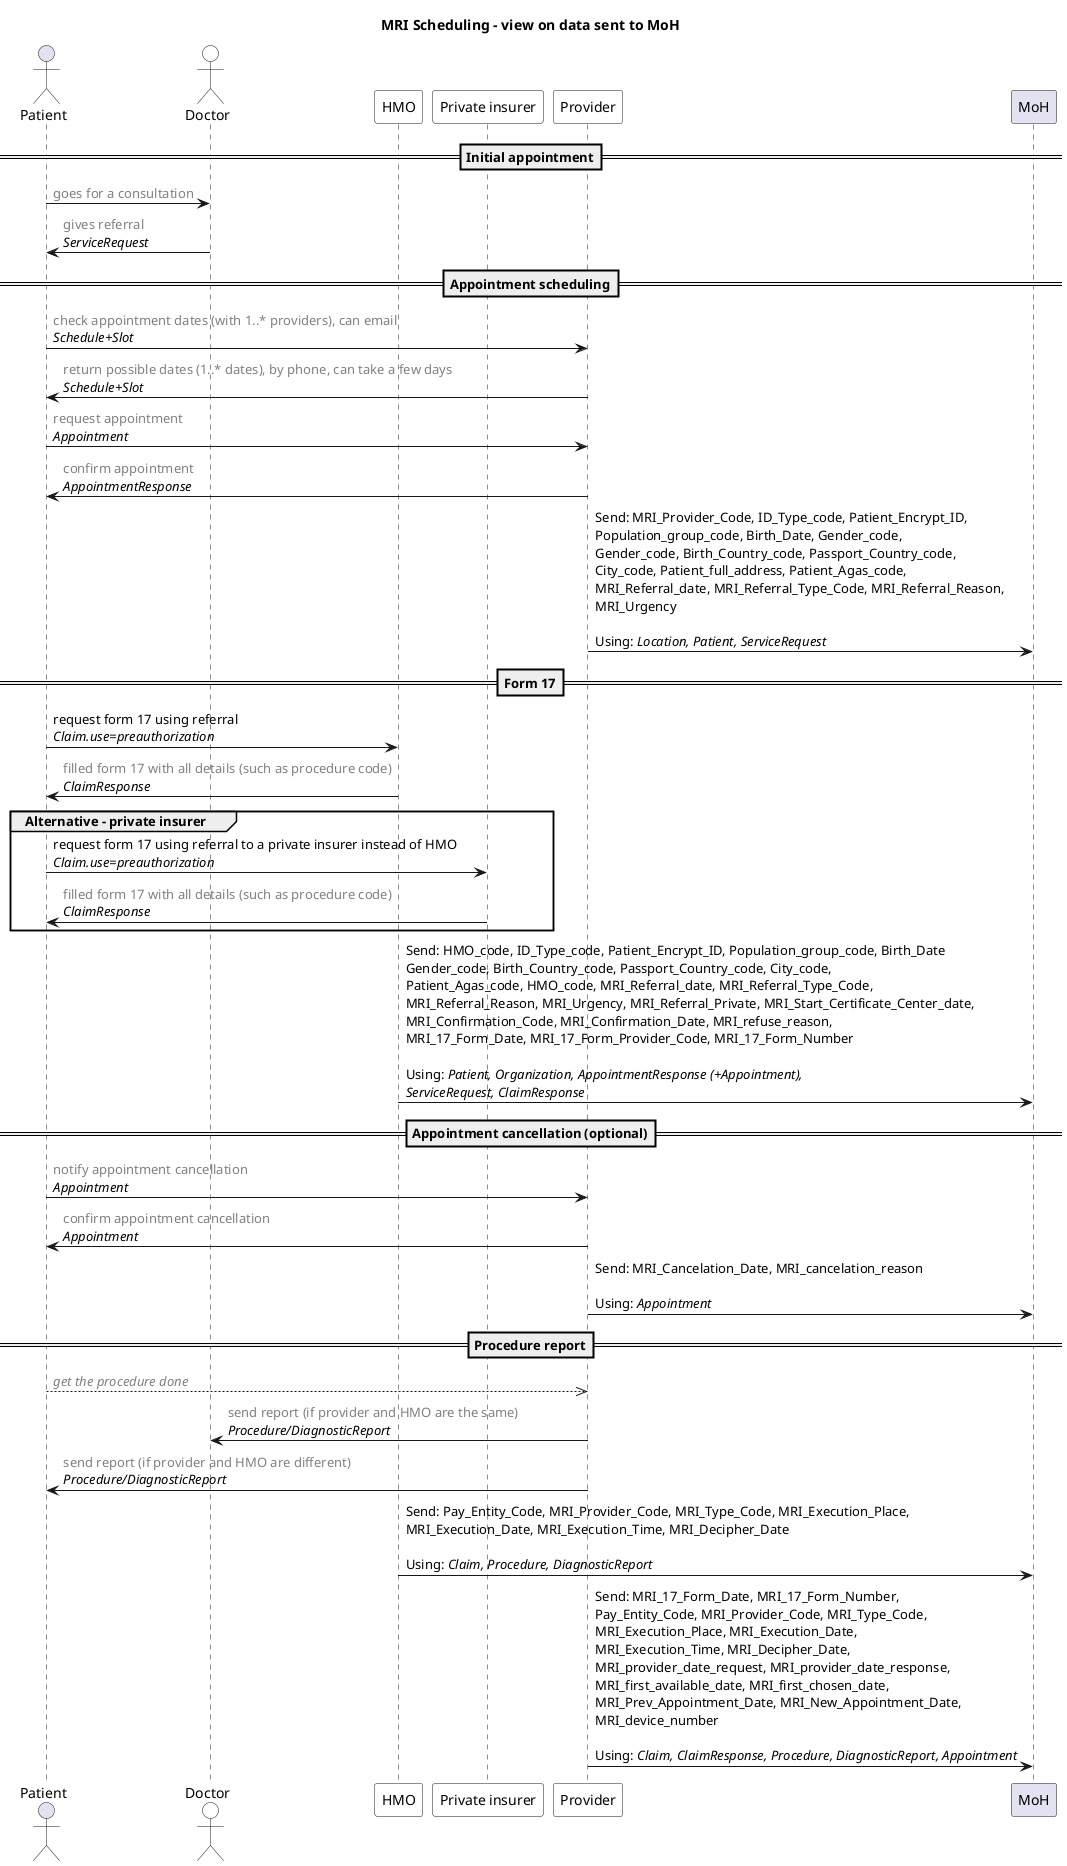 @startuml
'see documentation at https://plantuml.com/sequence-diagram

title "MRI Scheduling - view on data sent to MoH"

actor Patient
actor Doctor #white
participant HMO #white 
participant "Private insurer" #white
participant Provider #white
participant MoH

== Initial appointment==
Patient -> Doctor: <color #grey>goes for a consultation
Doctor -> Patient: <color #grey>gives referral\n//ServiceRequest//

== Appointment scheduling==
Patient -> Provider: <color #grey>check appointment dates (with 1..* providers), can email\n//Schedule+Slot//
Provider -> Patient: <color #grey>return possible dates (1..* dates), by phone, can take a few days\n//Schedule+Slot//
Patient -> Provider: <color #grey>request appointment\n//Appointment//
Provider -> Patient: <color #grey>confirm appointment\n//AppointmentResponse//

Provider -> MoH: Send: MRI_Provider_Code, ID_Type_code, Patient_Encrypt_ID, \nPopulation_group_code, Birth_Date, Gender_code, \nGender_code, Birth_Country_code, Passport_Country_code, \nCity_code, Patient_full_address, Patient_Agas_code, \nMRI_Referral_date, MRI_Referral_Type_Code, MRI_Referral_Reason, \nMRI_Urgency\n\nUsing: //Location, Patient, ServiceRequest//

== Form 17==
Patient -> HMO: request form 17 using referral\n//Claim.use=preauthorization//
HMO -> Patient: <color #grey>filled form 17 with all details (such as procedure code)\n//ClaimResponse//

Group Alternative - private insurer
  Patient -> "Private insurer": request form 17 using referral to a private insurer instead of HMO\n//Claim.use=preauthorization//
  "Private insurer" -> Patient: <color #grey>filled form 17 with all details (such as procedure code)\n//ClaimResponse//
end

HMO -> MoH: Send: HMO_code, ID_Type_code, Patient_Encrypt_ID, Population_group_code, Birth_Date \nGender_code, Birth_Country_code, Passport_Country_code, City_code, \nPatient_Agas_code, HMO_code, MRI_Referral_date, MRI_Referral_Type_Code, \nMRI_Referral_Reason, MRI_Urgency, MRI_Referral_Private, MRI_Start_Certificate_Center_date,  \nMRI_Confirmation_Code, MRI_Confirmation_Date, MRI_refuse_reason, \nMRI_17_Form_Date, MRI_17_Form_Provider_Code, MRI_17_Form_Number \n\nUsing: //Patient, Organization, AppointmentResponse (+Appointment), //\n//ServiceRequest, ClaimResponse//

== Appointment cancellation (optional)==
Patient -> Provider: <color #grey>notify appointment cancellation\n//Appointment//
Provider -> Patient: <color #grey>confirm appointment cancellation\n//Appointment//

Provider -> MoH: Send: MRI_Cancelation_Date, MRI_cancelation_reason \n\nUsing: //Appointment//

== Procedure report==
Patient -->> Provider: <color #grey>//get the procedure done//
Provider -> Doctor: <color #grey>send report (if provider and HMO are the same)\n//Procedure/DiagnosticReport//
Provider -> Patient: <color #grey>send report (if provider and HMO are different)\n//Procedure/DiagnosticReport//

HMO -> MoH: Send: Pay_Entity_Code, MRI_Provider_Code, MRI_Type_Code, MRI_Execution_Place, \nMRI_Execution_Date, MRI_Execution_Time, MRI_Decipher_Date \n\nUsing: //Claim, Procedure, DiagnosticReport//

Provider -> MoH: Send: MRI_17_Form_Date, MRI_17_Form_Number, \nPay_Entity_Code, MRI_Provider_Code, MRI_Type_Code, \nMRI_Execution_Place, MRI_Execution_Date, \nMRI_Execution_Time, MRI_Decipher_Date, \nMRI_provider_date_request, MRI_provider_date_response, \nMRI_first_available_date, MRI_first_chosen_date, \nMRI_Prev_Appointment_Date, MRI_New_Appointment_Date, \nMRI_device_number  \n\nUsing: //Claim, ClaimResponse, Procedure, DiagnosticReport, Appointment//

@enduml
